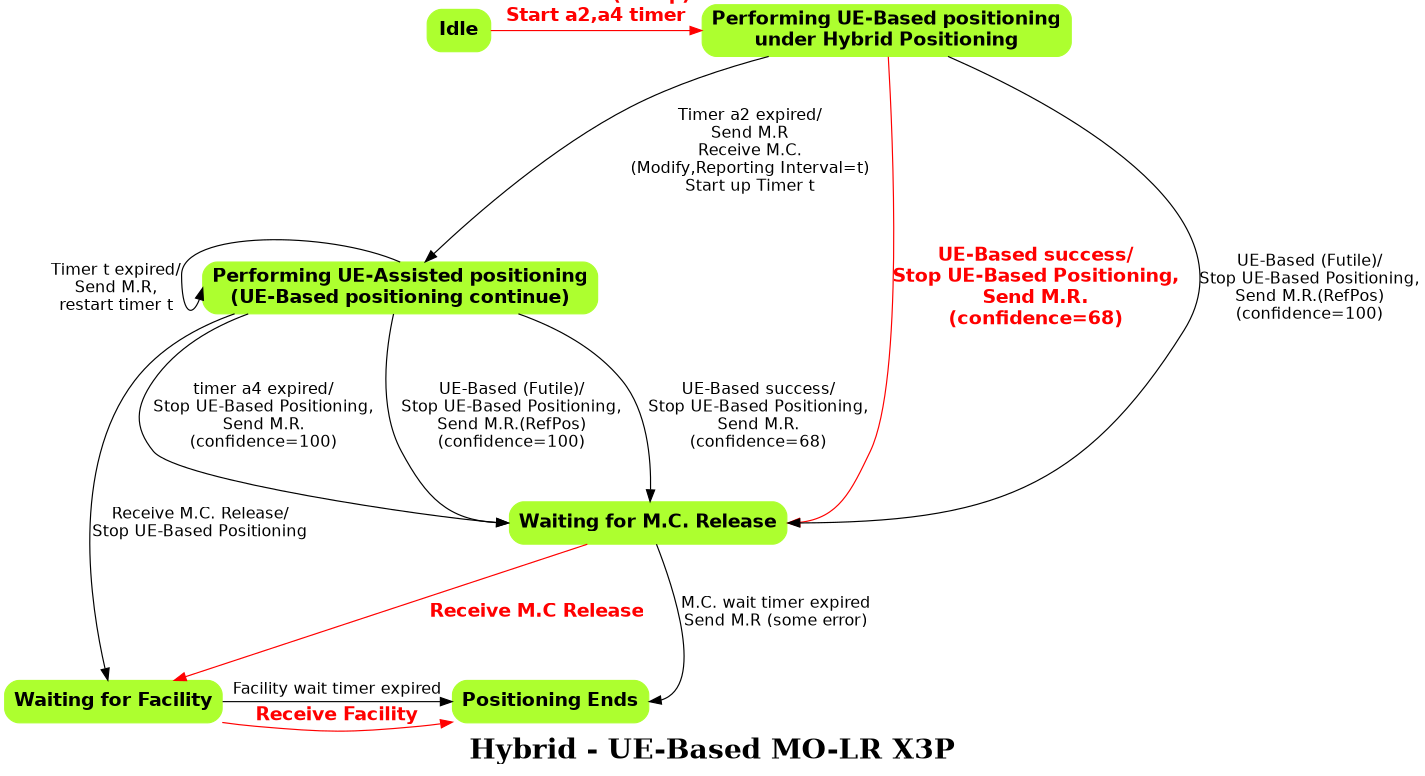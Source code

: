 digraph finite_state_machine {
	//rankdir=LR;
	rankdir=TB;
	ranksep=1.2;
	orientation=portrait;
	fontpath="C:\WINNT\Fonts";
	size="9.5,7.5";
	graph [	fontname = "Times-Bold",fontsize = 24,
//
//Use Case Title
//
		label = "Hybrid - UE-Based MO-LR X3P"];
//
	node [shape=box,style="rounded,filled", color=greenyellow, fontname="Helvetica-Bold",fontsize=16];
	edge [fontname="Helvetica",fontsize=14];
//
// 	[fontname="Helvetica-Bold",fontsize=16, fontcolor=red, color=red]
//

//
// List of State
//
{ rank = same;
	Idle [label="Idle"];
	UE_Based [label="Performing UE-Based positioning\nunder Hybrid Positioning"];
}
	UE_Assisted [label="Performing UE-Assisted positioning\n(UE-Based positioning continue)"];
	Waiting_MC [label="Waiting for M.C. Release"];
{ rank = same;
	Waiting_Facility [label="Waiting for Facility"];
	End [label="Positioning Ends"];
}


//	UE_Based -> Waiting_MC [label = "UE-Based success/\nStop UE-Based Positioning,\nSend M.R.\n(confidence=68)"];


//
// Idle State
//
	Idle -> UE_Based [label = "Send M.C. (Setup)\nStart a2,a4 timer"
				,fontname="Helvetica-Bold",fontsize=16, fontcolor=red, color=red];


//
// UE Based State
//
	//
	//Transition to UE-Assisted	
	//
	UE_Based -> UE_Assisted [label="Timer a2 expired/\nSend M.R\nReceive M.C.\n(Modify,Reporting Interval=t)\nStart up Timer t"];
	//
	//Transition to Waiting for M.C.	
	//
	UE_Based -> "Waiting_MC":e [label = "UE-Based success/\nStop UE-Based Positioning,\nSend M.R.\n(confidence=68)"
				,fontname="Helvetica-Bold",fontsize=16, fontcolor=red, color=red];
	UE_Based -> "Waiting_MC":e [label = "UE-Based (Futile)/\nStop UE-Based Positioning,\nSend M.R.(RefPos)\n(confidence=100)"];
	//UE_Based -> "Waiting_MC":e [label = "Ref Position\naccurate enough/\nStop UE-Based Positioning,\nSend M.R.\n(confidence=0)"];
	
 	
//
// UE Assisted State
//

	//Loopback
	UE_Assisted:n -> UE_Assisted:w [label="Timer t expired/\nSend M.R,\nrestart timer t"];
	//
	//Transition to Waiting for M.C.	
	//
	UE_Assisted -> Waiting_MC:w [label = "timer a4 expired/\nStop UE-Based Positioning,\nSend M.R.\n(confidence=100)"];
	UE_Assisted -> Waiting_MC:w [label = "UE-Based (Futile)/\nStop UE-Based Positioning,\nSend M.R.(RefPos)\n(confidence=100)"];
	UE_Assisted -> Waiting_Facility [label = "Receive M.C. Release/\nStop UE-Based Positioning"]
	UE_Assisted -> Waiting_MC [label = "UE-Based success/\nStop UE-Based Positioning,\nSend M.R.\n(confidence=68)"];


//
// Waiting for M.C. Release State
//
	Waiting_MC -> Waiting_Facility [label = "Receive M.C Release"
				,fontname="Helvetica-Bold",fontsize=16, fontcolor=red, color=red];
	Waiting_MC -> End:e [label = "M.C. wait timer expired\nSend M.R (some error)"];
//
// Waiting for Facility
//
	Waiting_Facility -> End [label="Facility wait timer expired"]; 
	Waiting_Facility -> End [label="Receive Facility"
				,fontname="Helvetica-Bold",fontsize=16, fontcolor=red, color=red];

 
//
// End State
//

}